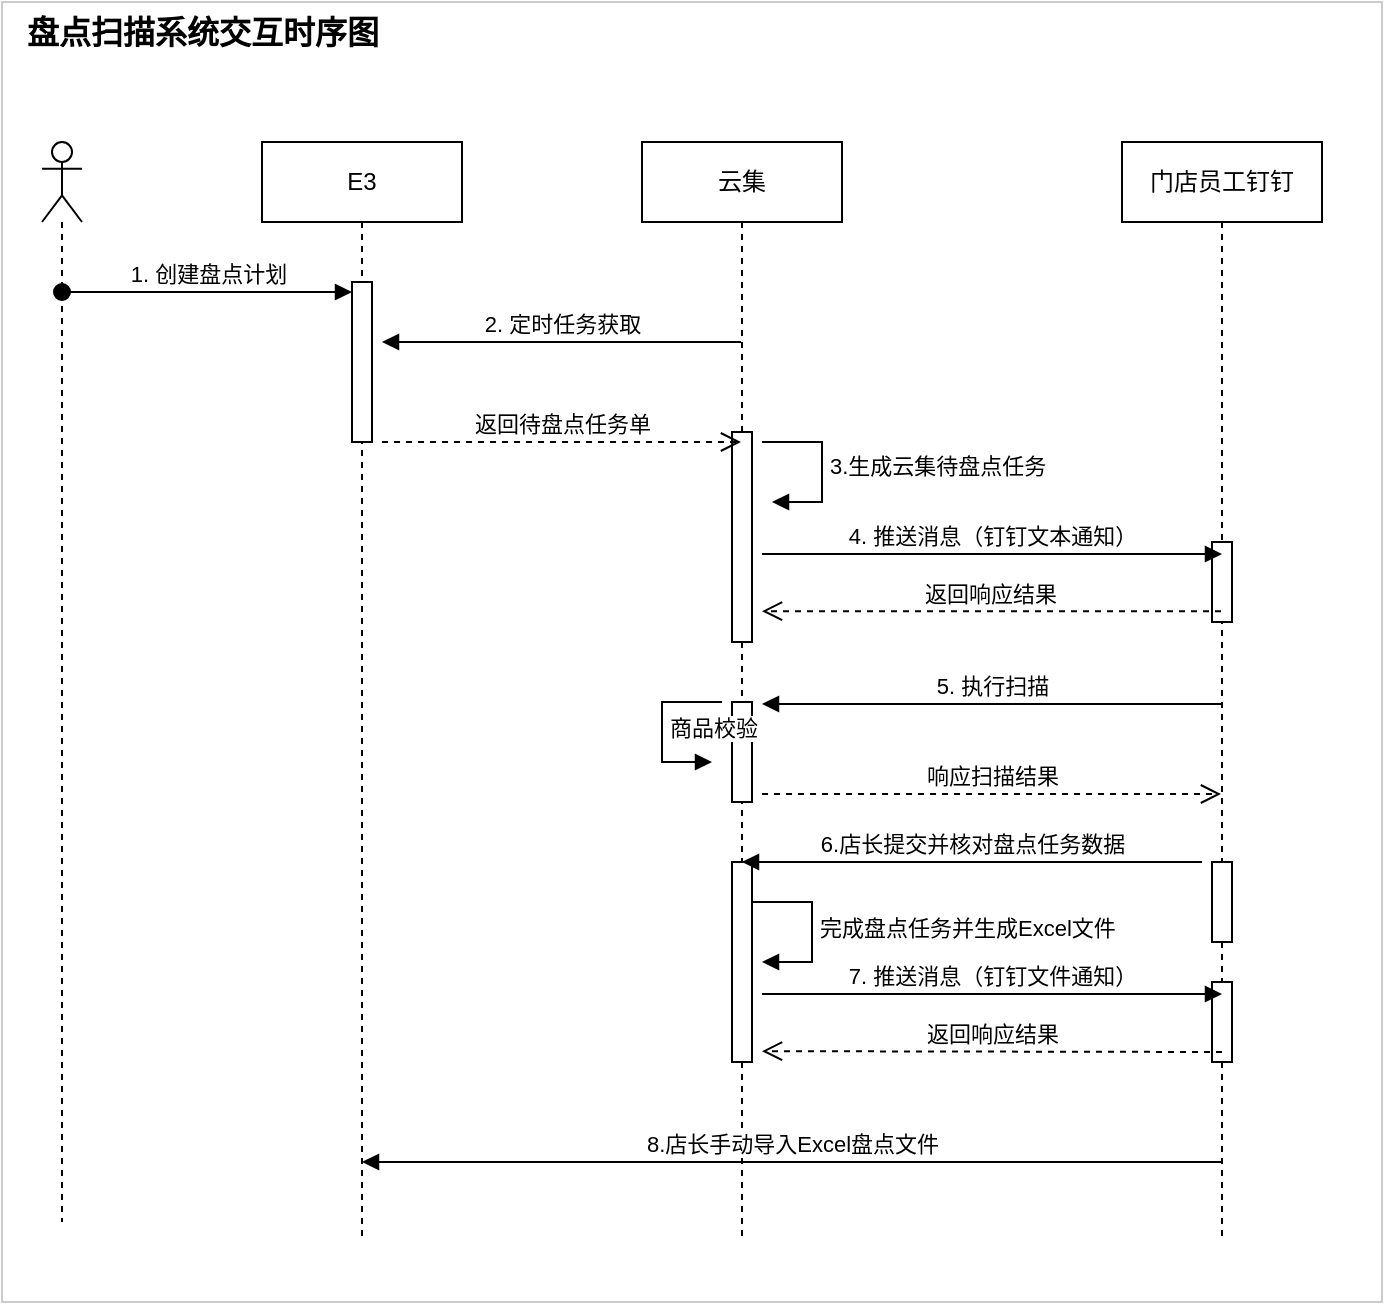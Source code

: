 <mxfile version="21.7.2" type="github">
  <diagram name="第 1 页" id="jH1WJYwnOuP7lPNmX07Q">
    <mxGraphModel dx="1860" dy="1098" grid="1" gridSize="10" guides="1" tooltips="1" connect="1" arrows="1" fold="1" page="1" pageScale="1" pageWidth="850" pageHeight="1100" math="0" shadow="0">
      <root>
        <mxCell id="0" />
        <mxCell id="1" parent="0" />
        <mxCell id="tSw4fQEpwNMpanL-nzj1-46" value="" style="rounded=0;whiteSpace=wrap;html=1;strokeColor=#CCCCCC;" vertex="1" parent="1">
          <mxGeometry width="690" height="650" as="geometry" />
        </mxCell>
        <mxCell id="tSw4fQEpwNMpanL-nzj1-47" value="E3" style="shape=umlLifeline;perimeter=lifelinePerimeter;whiteSpace=wrap;html=1;container=1;dropTarget=0;collapsible=0;recursiveResize=0;outlineConnect=0;portConstraint=eastwest;newEdgeStyle={&quot;curved&quot;:0,&quot;rounded&quot;:0};" vertex="1" parent="1">
          <mxGeometry x="130" y="70" width="100" height="550" as="geometry" />
        </mxCell>
        <mxCell id="tSw4fQEpwNMpanL-nzj1-48" value="" style="html=1;points=[[0,0,0,0,5],[0,1,0,0,-5],[1,0,0,0,5],[1,1,0,0,-5]];perimeter=orthogonalPerimeter;outlineConnect=0;targetShapes=umlLifeline;portConstraint=eastwest;newEdgeStyle={&quot;curved&quot;:0,&quot;rounded&quot;:0};" vertex="1" parent="tSw4fQEpwNMpanL-nzj1-47">
          <mxGeometry x="45" y="70" width="10" height="80" as="geometry" />
        </mxCell>
        <mxCell id="tSw4fQEpwNMpanL-nzj1-49" value="云集" style="shape=umlLifeline;perimeter=lifelinePerimeter;whiteSpace=wrap;html=1;container=1;dropTarget=0;collapsible=0;recursiveResize=0;outlineConnect=0;portConstraint=eastwest;newEdgeStyle={&quot;curved&quot;:0,&quot;rounded&quot;:0};" vertex="1" parent="1">
          <mxGeometry x="320" y="70" width="100" height="550" as="geometry" />
        </mxCell>
        <mxCell id="tSw4fQEpwNMpanL-nzj1-50" value="" style="html=1;points=[[0,0,0,0,5],[0,1,0,0,-5],[1,0,0,0,5],[1,1,0,0,-5]];perimeter=orthogonalPerimeter;outlineConnect=0;targetShapes=umlLifeline;portConstraint=eastwest;newEdgeStyle={&quot;curved&quot;:0,&quot;rounded&quot;:0};" vertex="1" parent="tSw4fQEpwNMpanL-nzj1-49">
          <mxGeometry x="45" y="145" width="10" height="105" as="geometry" />
        </mxCell>
        <mxCell id="tSw4fQEpwNMpanL-nzj1-51" value="" style="html=1;points=[[0,0,0,0,5],[0,1,0,0,-5],[1,0,0,0,5],[1,1,0,0,-5]];perimeter=orthogonalPerimeter;outlineConnect=0;targetShapes=umlLifeline;portConstraint=eastwest;newEdgeStyle={&quot;curved&quot;:0,&quot;rounded&quot;:0};" vertex="1" parent="tSw4fQEpwNMpanL-nzj1-49">
          <mxGeometry x="45" y="280" width="10" height="50" as="geometry" />
        </mxCell>
        <mxCell id="tSw4fQEpwNMpanL-nzj1-52" value="5. 执行扫描" style="html=1;verticalAlign=bottom;endArrow=block;curved=0;rounded=0;entryX=1;entryY=0;entryDx=0;entryDy=5;" edge="1" parent="tSw4fQEpwNMpanL-nzj1-49" source="tSw4fQEpwNMpanL-nzj1-61">
          <mxGeometry x="0.001" relative="1" as="geometry">
            <mxPoint x="240" y="281" as="sourcePoint" />
            <mxPoint x="60" y="281" as="targetPoint" />
            <mxPoint as="offset" />
          </mxGeometry>
        </mxCell>
        <mxCell id="tSw4fQEpwNMpanL-nzj1-53" value="响应扫描结果" style="html=1;verticalAlign=bottom;endArrow=open;dashed=1;endSize=8;curved=0;rounded=0;exitX=1;exitY=1;exitDx=0;exitDy=-5;" edge="1" parent="tSw4fQEpwNMpanL-nzj1-49">
          <mxGeometry relative="1" as="geometry">
            <mxPoint x="289.5" y="326" as="targetPoint" />
            <mxPoint x="60" y="326" as="sourcePoint" />
          </mxGeometry>
        </mxCell>
        <mxCell id="tSw4fQEpwNMpanL-nzj1-54" value="" style="html=1;points=[[0,0,0,0,5],[0,1,0,0,-5],[1,0,0,0,5],[1,1,0,0,-5]];perimeter=orthogonalPerimeter;outlineConnect=0;targetShapes=umlLifeline;portConstraint=eastwest;newEdgeStyle={&quot;curved&quot;:0,&quot;rounded&quot;:0};" vertex="1" parent="tSw4fQEpwNMpanL-nzj1-49">
          <mxGeometry x="45" y="360" width="10" height="100" as="geometry" />
        </mxCell>
        <mxCell id="tSw4fQEpwNMpanL-nzj1-55" value="完成盘点任务并生成Excel文件" style="html=1;align=left;spacingLeft=2;endArrow=block;rounded=0;edgeStyle=orthogonalEdgeStyle;curved=0;rounded=0;" edge="1" parent="tSw4fQEpwNMpanL-nzj1-49">
          <mxGeometry relative="1" as="geometry">
            <mxPoint x="55" y="380" as="sourcePoint" />
            <Array as="points">
              <mxPoint x="85" y="410" />
            </Array>
            <mxPoint x="60" y="410" as="targetPoint" />
          </mxGeometry>
        </mxCell>
        <mxCell id="tSw4fQEpwNMpanL-nzj1-56" value="" style="shape=umlLifeline;perimeter=lifelinePerimeter;whiteSpace=wrap;html=1;container=1;dropTarget=0;collapsible=0;recursiveResize=0;outlineConnect=0;portConstraint=eastwest;newEdgeStyle={&quot;curved&quot;:0,&quot;rounded&quot;:0};participant=umlActor;" vertex="1" parent="1">
          <mxGeometry x="20" y="70" width="20" height="540" as="geometry" />
        </mxCell>
        <mxCell id="tSw4fQEpwNMpanL-nzj1-57" value="1. 创建盘点计划" style="html=1;verticalAlign=bottom;startArrow=oval;endArrow=block;startSize=8;curved=0;rounded=0;entryX=0;entryY=0;entryDx=0;entryDy=5;" edge="1" parent="1" source="tSw4fQEpwNMpanL-nzj1-56" target="tSw4fQEpwNMpanL-nzj1-48">
          <mxGeometry relative="1" as="geometry">
            <mxPoint x="110" y="145" as="sourcePoint" />
          </mxGeometry>
        </mxCell>
        <mxCell id="tSw4fQEpwNMpanL-nzj1-58" value="2. 定时任务获取" style="html=1;verticalAlign=bottom;endArrow=block;curved=0;rounded=0;entryX=1;entryY=0;entryDx=0;entryDy=5;" edge="1" parent="1" source="tSw4fQEpwNMpanL-nzj1-49">
          <mxGeometry x="-0.0" relative="1" as="geometry">
            <mxPoint x="260" y="170" as="sourcePoint" />
            <mxPoint x="190" y="170" as="targetPoint" />
            <mxPoint as="offset" />
          </mxGeometry>
        </mxCell>
        <mxCell id="tSw4fQEpwNMpanL-nzj1-59" value="返回待盘点任务单" style="html=1;verticalAlign=bottom;endArrow=open;dashed=1;endSize=8;curved=0;rounded=0;exitX=1;exitY=1;exitDx=0;exitDy=-5;" edge="1" parent="1" target="tSw4fQEpwNMpanL-nzj1-49">
          <mxGeometry relative="1" as="geometry">
            <mxPoint x="260" y="220" as="targetPoint" />
            <mxPoint x="190" y="220" as="sourcePoint" />
          </mxGeometry>
        </mxCell>
        <mxCell id="tSw4fQEpwNMpanL-nzj1-60" value="3.生成云集待盘点任务" style="html=1;align=left;spacingLeft=2;endArrow=block;rounded=0;edgeStyle=orthogonalEdgeStyle;curved=0;rounded=0;" edge="1" parent="1">
          <mxGeometry x="-0.006" relative="1" as="geometry">
            <mxPoint x="380" y="220" as="sourcePoint" />
            <Array as="points">
              <mxPoint x="410" y="250" />
            </Array>
            <mxPoint x="385" y="250" as="targetPoint" />
            <mxPoint as="offset" />
          </mxGeometry>
        </mxCell>
        <mxCell id="tSw4fQEpwNMpanL-nzj1-61" value="门店员工钉钉" style="shape=umlLifeline;perimeter=lifelinePerimeter;whiteSpace=wrap;html=1;container=1;dropTarget=0;collapsible=0;recursiveResize=0;outlineConnect=0;portConstraint=eastwest;newEdgeStyle={&quot;curved&quot;:0,&quot;rounded&quot;:0};" vertex="1" parent="1">
          <mxGeometry x="560" y="70" width="100" height="550" as="geometry" />
        </mxCell>
        <mxCell id="tSw4fQEpwNMpanL-nzj1-62" value="" style="html=1;points=[[0,0,0,0,5],[0,1,0,0,-5],[1,0,0,0,5],[1,1,0,0,-5]];perimeter=orthogonalPerimeter;outlineConnect=0;targetShapes=umlLifeline;portConstraint=eastwest;newEdgeStyle={&quot;curved&quot;:0,&quot;rounded&quot;:0};" vertex="1" parent="tSw4fQEpwNMpanL-nzj1-61">
          <mxGeometry x="45" y="200" width="10" height="40" as="geometry" />
        </mxCell>
        <mxCell id="tSw4fQEpwNMpanL-nzj1-63" value="" style="html=1;points=[[0,0,0,0,5],[0,1,0,0,-5],[1,0,0,0,5],[1,1,0,0,-5]];perimeter=orthogonalPerimeter;outlineConnect=0;targetShapes=umlLifeline;portConstraint=eastwest;newEdgeStyle={&quot;curved&quot;:0,&quot;rounded&quot;:0};" vertex="1" parent="tSw4fQEpwNMpanL-nzj1-61">
          <mxGeometry x="45" y="360" width="10" height="40" as="geometry" />
        </mxCell>
        <mxCell id="tSw4fQEpwNMpanL-nzj1-64" value="" style="html=1;points=[[0,0,0,0,5],[0,1,0,0,-5],[1,0,0,0,5],[1,1,0,0,-5]];perimeter=orthogonalPerimeter;outlineConnect=0;targetShapes=umlLifeline;portConstraint=eastwest;newEdgeStyle={&quot;curved&quot;:0,&quot;rounded&quot;:0};" vertex="1" parent="tSw4fQEpwNMpanL-nzj1-61">
          <mxGeometry x="45" y="420" width="10" height="40" as="geometry" />
        </mxCell>
        <mxCell id="tSw4fQEpwNMpanL-nzj1-65" value="7. 推送消息（钉钉文件通知）" style="html=1;verticalAlign=bottom;endArrow=block;curved=0;rounded=0;" edge="1" parent="tSw4fQEpwNMpanL-nzj1-61">
          <mxGeometry x="-0.002" relative="1" as="geometry">
            <mxPoint x="-180" y="426" as="sourcePoint" />
            <mxPoint x="50" y="426" as="targetPoint" />
            <mxPoint as="offset" />
          </mxGeometry>
        </mxCell>
        <mxCell id="tSw4fQEpwNMpanL-nzj1-66" value="返回响应结果" style="html=1;verticalAlign=bottom;endArrow=open;dashed=1;endSize=8;curved=0;rounded=0;" edge="1" parent="tSw4fQEpwNMpanL-nzj1-61">
          <mxGeometry x="0.005" relative="1" as="geometry">
            <mxPoint x="-180" y="454.58" as="targetPoint" />
            <mxPoint x="50" y="455" as="sourcePoint" />
            <mxPoint as="offset" />
          </mxGeometry>
        </mxCell>
        <mxCell id="tSw4fQEpwNMpanL-nzj1-67" value="4. 推送消息（钉钉文本通知）" style="html=1;verticalAlign=bottom;endArrow=block;curved=0;rounded=0;" edge="1" parent="1">
          <mxGeometry relative="1" as="geometry">
            <mxPoint x="380" y="276" as="sourcePoint" />
            <mxPoint x="610" y="276" as="targetPoint" />
          </mxGeometry>
        </mxCell>
        <mxCell id="tSw4fQEpwNMpanL-nzj1-68" value="返回响应结果" style="html=1;verticalAlign=bottom;endArrow=open;dashed=1;endSize=8;curved=0;rounded=0;" edge="1" parent="1" source="tSw4fQEpwNMpanL-nzj1-61">
          <mxGeometry x="0.005" relative="1" as="geometry">
            <mxPoint x="380" y="304.58" as="targetPoint" />
            <mxPoint x="450" y="304.58" as="sourcePoint" />
            <mxPoint as="offset" />
          </mxGeometry>
        </mxCell>
        <mxCell id="tSw4fQEpwNMpanL-nzj1-69" value="商品校验" style="html=1;align=left;spacingLeft=2;endArrow=block;rounded=0;edgeStyle=orthogonalEdgeStyle;curved=0;rounded=0;" edge="1" parent="1">
          <mxGeometry relative="1" as="geometry">
            <mxPoint x="359.999" y="350" as="sourcePoint" />
            <Array as="points">
              <mxPoint x="329.999" y="380" />
            </Array>
            <mxPoint x="354.999" y="380" as="targetPoint" />
          </mxGeometry>
        </mxCell>
        <mxCell id="tSw4fQEpwNMpanL-nzj1-70" value="6.店长提交并核对盘点任务数据" style="html=1;verticalAlign=bottom;endArrow=block;curved=0;rounded=0;" edge="1" parent="1" target="tSw4fQEpwNMpanL-nzj1-49">
          <mxGeometry x="-0.0" relative="1" as="geometry">
            <mxPoint x="600" y="430" as="sourcePoint" />
            <mxPoint x="420" y="430" as="targetPoint" />
            <mxPoint as="offset" />
          </mxGeometry>
        </mxCell>
        <mxCell id="tSw4fQEpwNMpanL-nzj1-71" value="8.店长手动导入Excel盘点文件" style="html=1;verticalAlign=bottom;endArrow=block;curved=0;rounded=0;" edge="1" parent="1" target="tSw4fQEpwNMpanL-nzj1-47">
          <mxGeometry x="-0.0" relative="1" as="geometry">
            <mxPoint x="610" y="580" as="sourcePoint" />
            <mxPoint x="430" y="580" as="targetPoint" />
            <mxPoint as="offset" />
          </mxGeometry>
        </mxCell>
        <mxCell id="tSw4fQEpwNMpanL-nzj1-72" value="盘点扫描系统交互时序图" style="text;html=1;align=center;verticalAlign=middle;resizable=0;points=[];autosize=1;strokeColor=none;fillColor=none;fontSize=16;fontStyle=1" vertex="1" parent="1">
          <mxGeometry width="200" height="30" as="geometry" />
        </mxCell>
      </root>
    </mxGraphModel>
  </diagram>
</mxfile>
